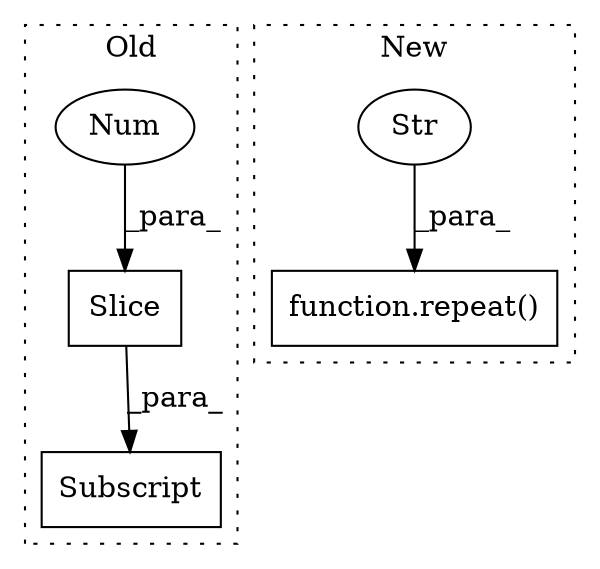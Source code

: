 digraph G {
subgraph cluster0 {
1 [label="Slice" a="80" s="8609" l="3" shape="box"];
4 [label="Subscript" a="63" s="8592,0" l="21,0" shape="box"];
5 [label="Num" a="76" s="8609" l="2" shape="ellipse"];
label = "Old";
style="dotted";
}
subgraph cluster1 {
2 [label="function.repeat()" a="75" s="9065,9096" l="7,23" shape="box"];
3 [label="Str" a="66" s="9078" l="18" shape="ellipse"];
label = "New";
style="dotted";
}
1 -> 4 [label="_para_"];
3 -> 2 [label="_para_"];
5 -> 1 [label="_para_"];
}